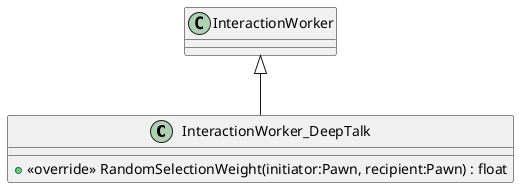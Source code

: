 @startuml
class InteractionWorker_DeepTalk {
    + <<override>> RandomSelectionWeight(initiator:Pawn, recipient:Pawn) : float
}
InteractionWorker <|-- InteractionWorker_DeepTalk
@enduml

